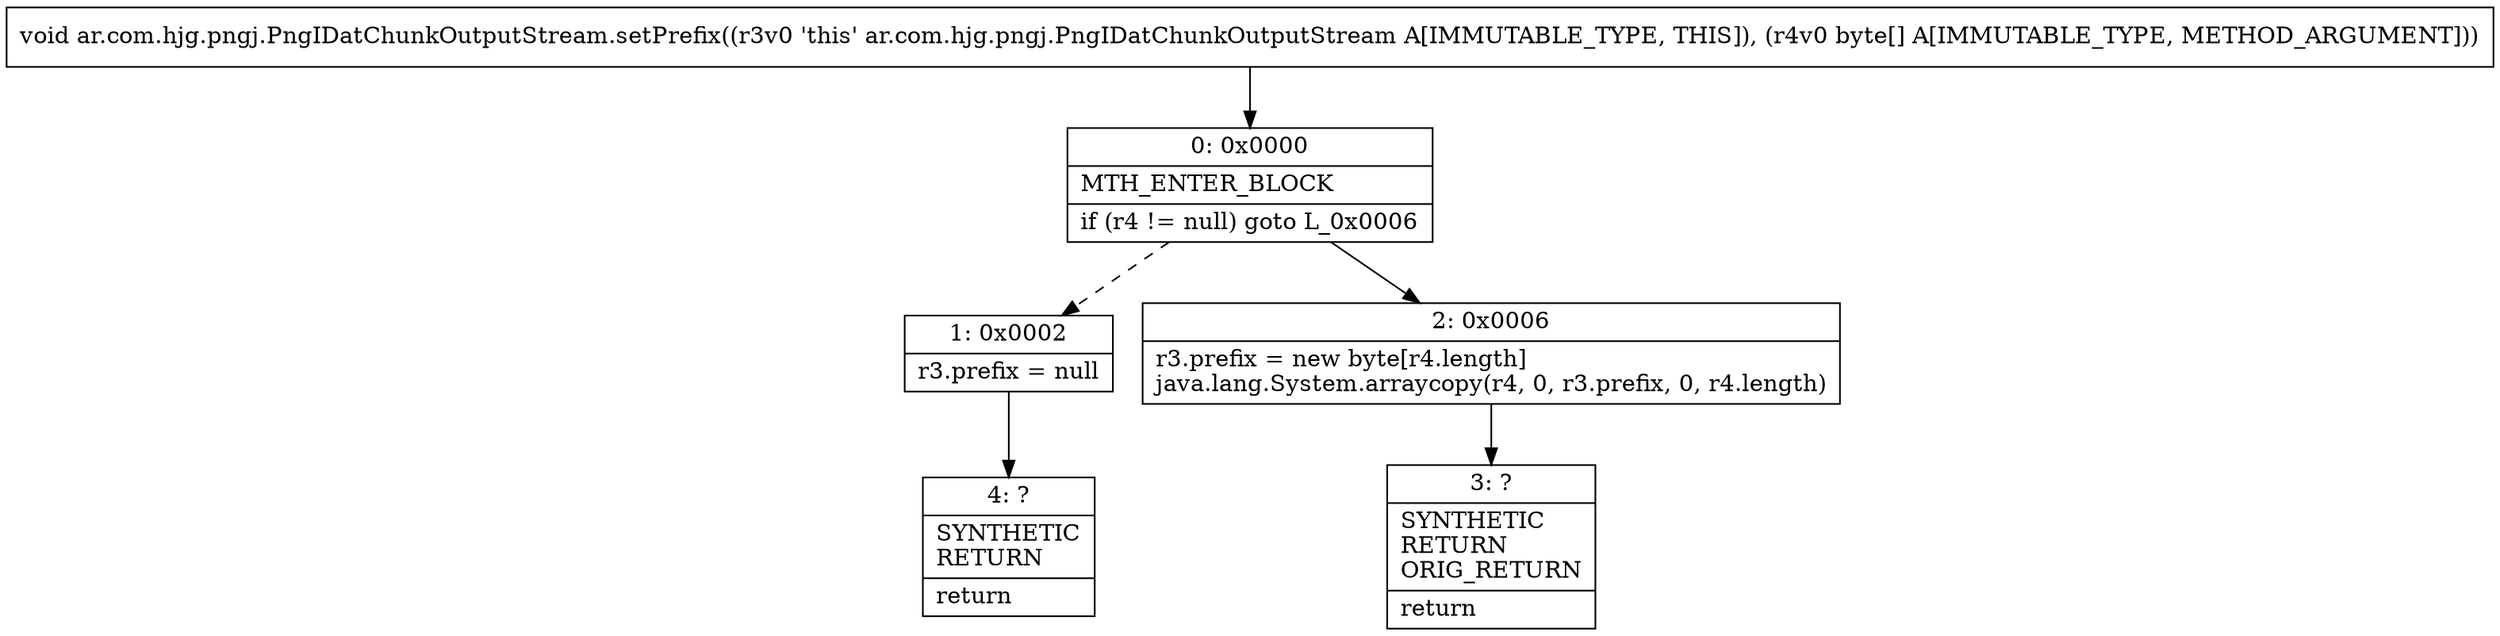 digraph "CFG forar.com.hjg.pngj.PngIDatChunkOutputStream.setPrefix([B)V" {
Node_0 [shape=record,label="{0\:\ 0x0000|MTH_ENTER_BLOCK\l|if (r4 != null) goto L_0x0006\l}"];
Node_1 [shape=record,label="{1\:\ 0x0002|r3.prefix = null\l}"];
Node_2 [shape=record,label="{2\:\ 0x0006|r3.prefix = new byte[r4.length]\ljava.lang.System.arraycopy(r4, 0, r3.prefix, 0, r4.length)\l}"];
Node_3 [shape=record,label="{3\:\ ?|SYNTHETIC\lRETURN\lORIG_RETURN\l|return\l}"];
Node_4 [shape=record,label="{4\:\ ?|SYNTHETIC\lRETURN\l|return\l}"];
MethodNode[shape=record,label="{void ar.com.hjg.pngj.PngIDatChunkOutputStream.setPrefix((r3v0 'this' ar.com.hjg.pngj.PngIDatChunkOutputStream A[IMMUTABLE_TYPE, THIS]), (r4v0 byte[] A[IMMUTABLE_TYPE, METHOD_ARGUMENT])) }"];
MethodNode -> Node_0;
Node_0 -> Node_1[style=dashed];
Node_0 -> Node_2;
Node_1 -> Node_4;
Node_2 -> Node_3;
}

